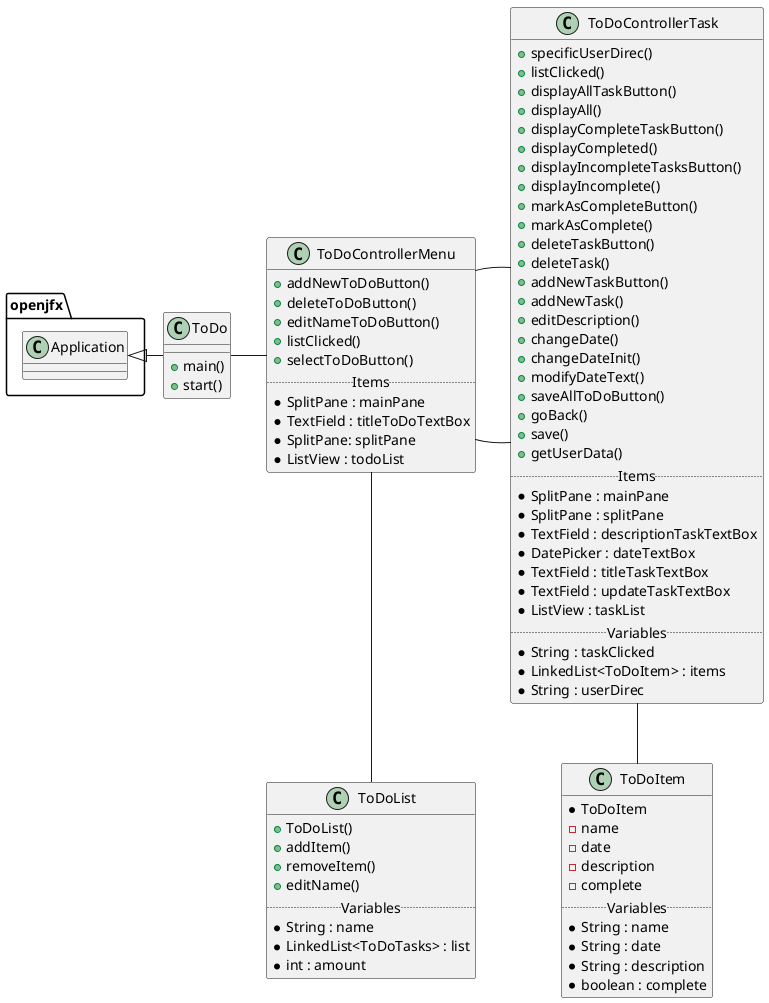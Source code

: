 @startuml

class ToDo {
    + main()
    + start()
}
class ToDoControllerMenu {
    + addNewToDoButton()
    + deleteToDoButton()
    + editNameToDoButton()
    + listClicked()
    + selectToDoButton()
    ..Items..
    * SplitPane : mainPane
    * TextField : titleToDoTextBox
    * SplitPane: splitPane
    * ListView : todoList
}

class ToDoList {
    + ToDoList()
    + addItem()
    + removeItem()
    + editName()
    ..Variables..
    * String : name
    * LinkedList<ToDoTasks> : list
    * int : amount
}

class ToDoControllerTask {
    + specificUserDirec()
    + listClicked()
    + displayAllTaskButton()
    + displayAll()
    + displayCompleteTaskButton()
    + displayCompleted()
    + displayIncompleteTasksButton()
    + displayIncomplete()
    + markAsCompleteButton()
    + markAsComplete()
    + deleteTaskButton()
    + deleteTask()
    + addNewTaskButton()
    + addNewTask()
    + editDescription()
    + changeDate()
    + changeDateInit()
    + modifyDateText()
    + saveAllToDoButton()
    + goBack()
    + save()
    + getUserData()
    ..Items..
    * SplitPane : mainPane
    * SplitPane : splitPane
    * TextField : descriptionTaskTextBox
    * DatePicker : dateTextBox
    * TextField : titleTaskTextBox
    * TextField : updateTaskTextBox
    * ListView : taskList
    ..Variables..
    * String : taskClicked
    * LinkedList<ToDoItem> : items
    * String : userDirec
}

class ToDoItem {
    * ToDoItem
    - name
    - date
    - description
    - complete
    ..Variables..
    * String : name
    * String : date
    * String : description
    * boolean : complete
}



 openjfx.Application <|- ToDo

ToDo - ToDoControllerMenu

ToDoControllerMenu - ToDoControllerTask
ToDoControllerMenu -- ToDoList

ToDoControllerTask - ToDoControllerMenu
ToDoControllerTask -- ToDoItem

@enduml